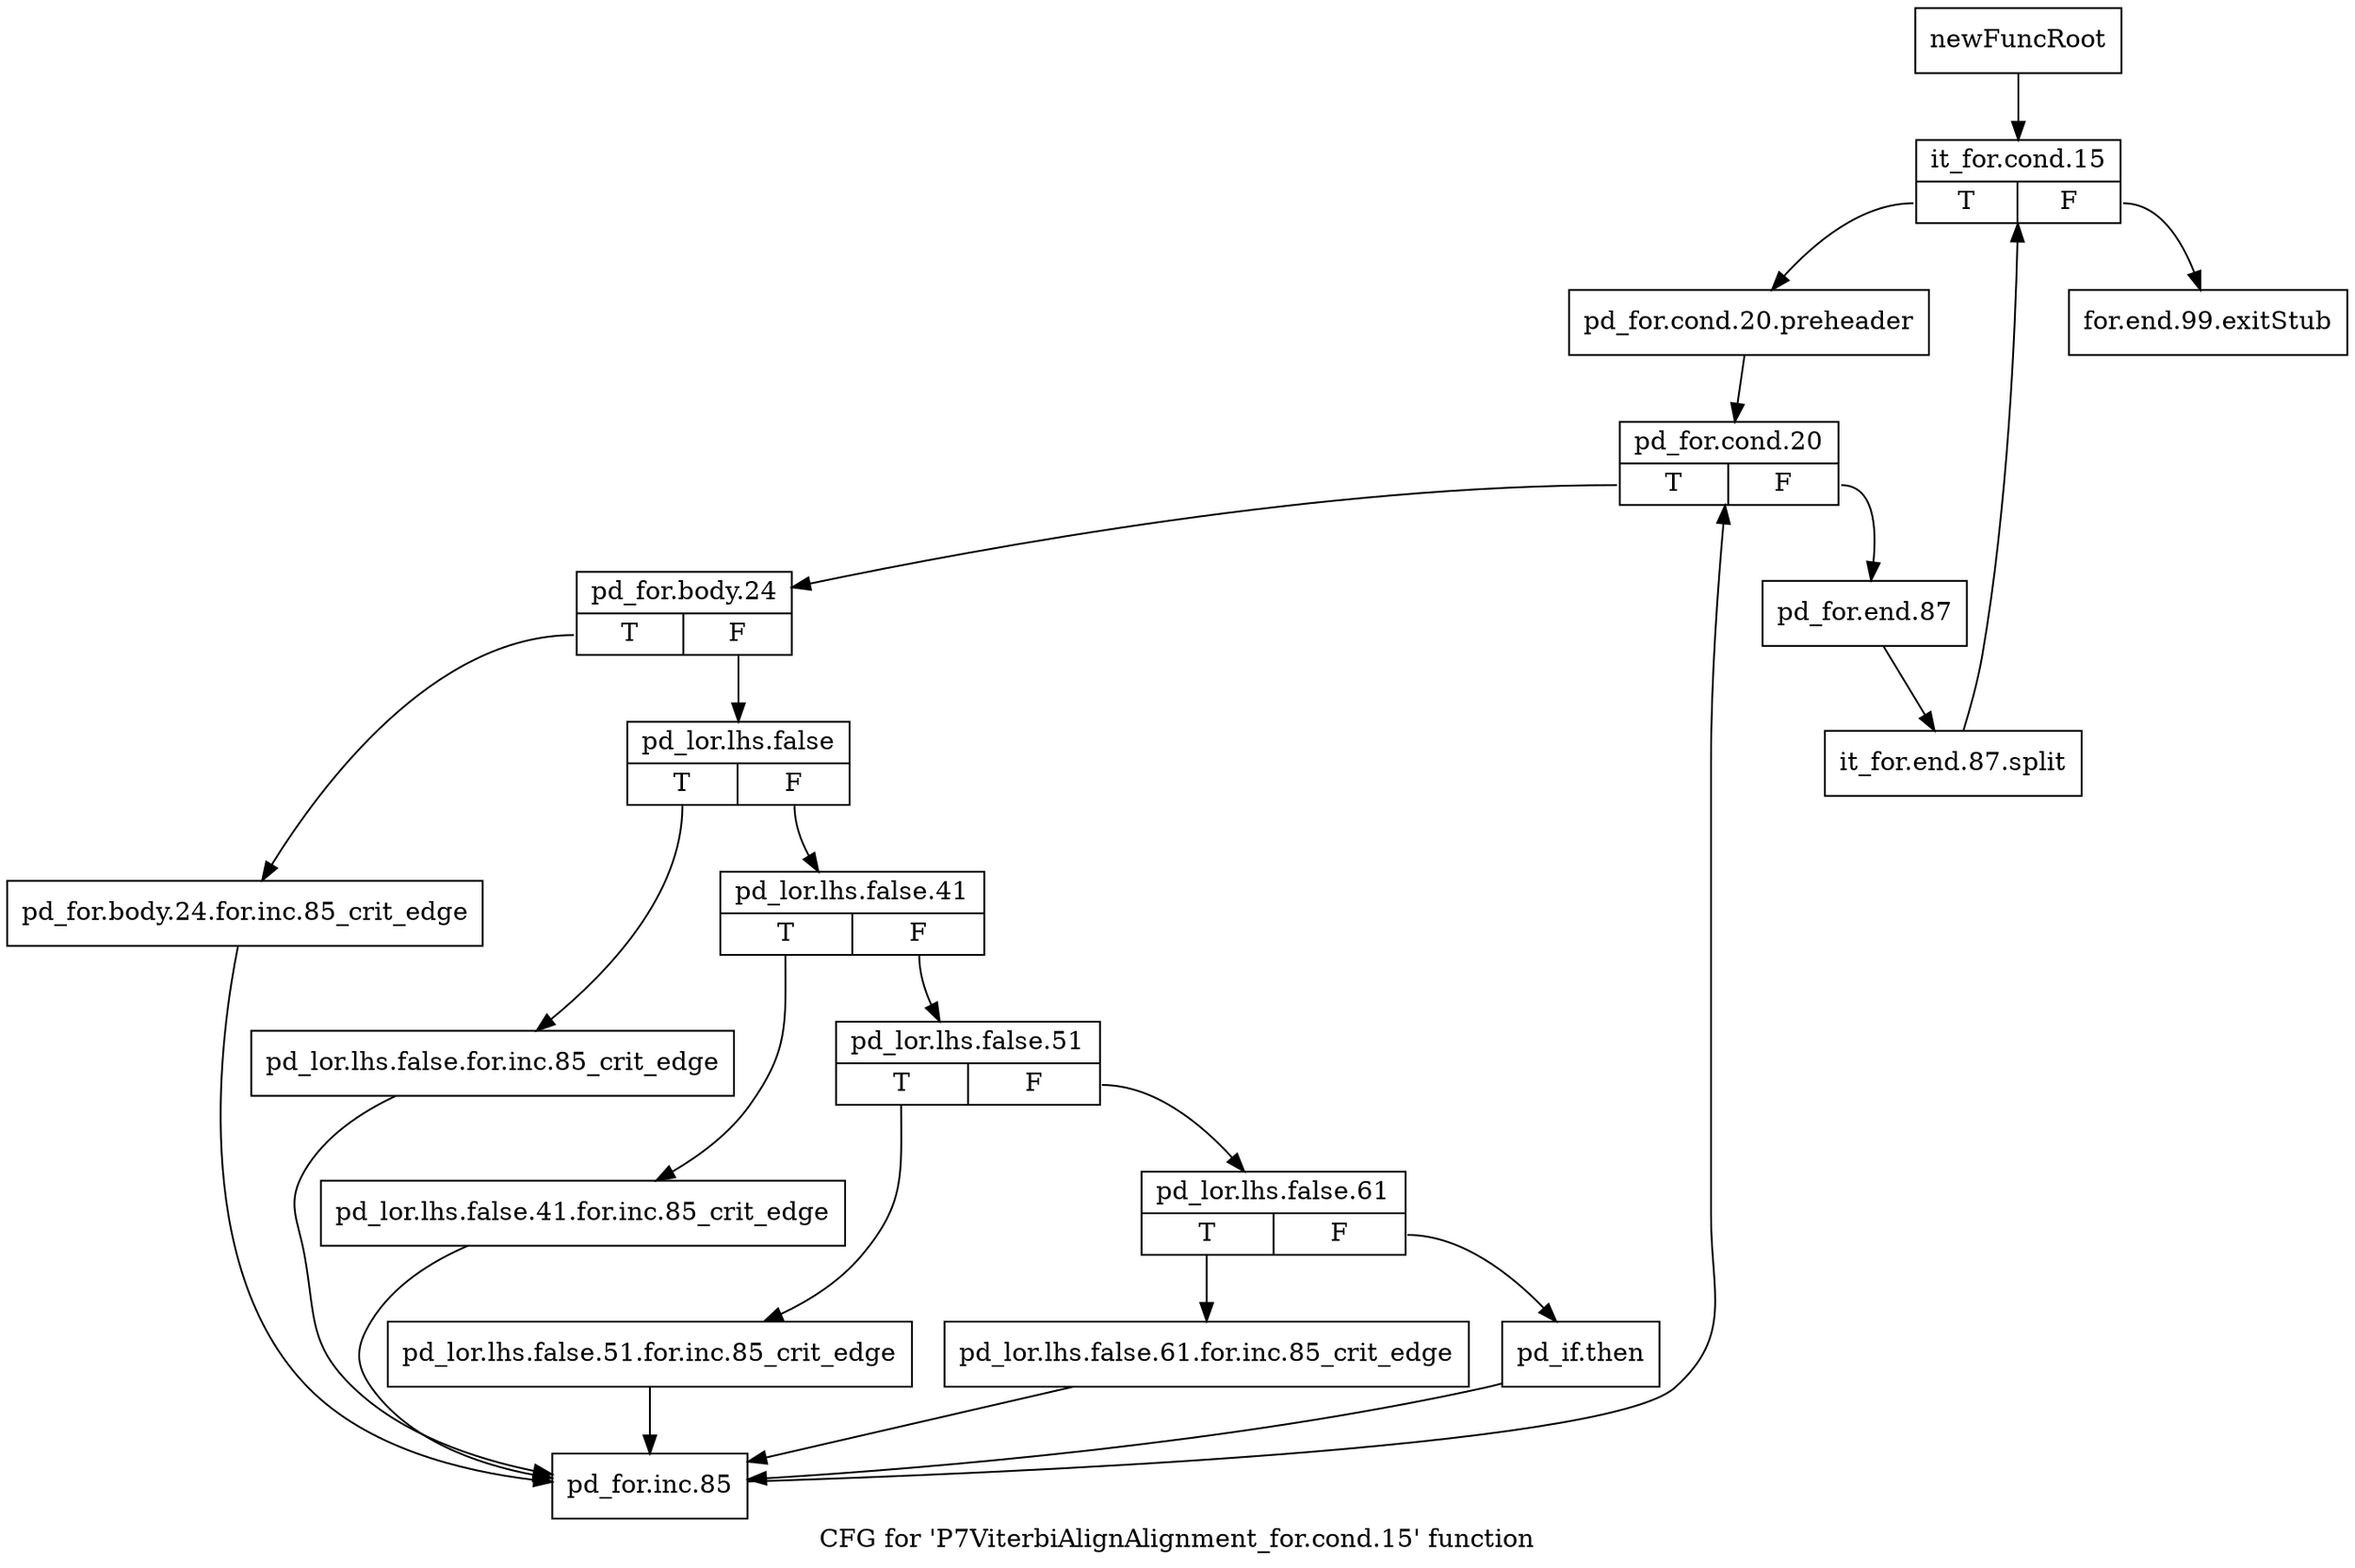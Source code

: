 digraph "CFG for 'P7ViterbiAlignAlignment_for.cond.15' function" {
	label="CFG for 'P7ViterbiAlignAlignment_for.cond.15' function";

	Node0x2fafbc0 [shape=record,label="{newFuncRoot}"];
	Node0x2fafbc0 -> Node0x2fafc60;
	Node0x2fafc10 [shape=record,label="{for.end.99.exitStub}"];
	Node0x2fafc60 [shape=record,label="{it_for.cond.15|{<s0>T|<s1>F}}"];
	Node0x2fafc60:s0 -> Node0x2fafcb0;
	Node0x2fafc60:s1 -> Node0x2fafc10;
	Node0x2fafcb0 [shape=record,label="{pd_for.cond.20.preheader}"];
	Node0x2fafcb0 -> Node0x2fafd00;
	Node0x2fafd00 [shape=record,label="{pd_for.cond.20|{<s0>T|<s1>F}}"];
	Node0x2fafd00:s0 -> Node0x2fafda0;
	Node0x2fafd00:s1 -> Node0x2fafd50;
	Node0x2fafd50 [shape=record,label="{pd_for.end.87}"];
	Node0x2fafd50 -> Node0x37de590;
	Node0x37de590 [shape=record,label="{it_for.end.87.split}"];
	Node0x37de590 -> Node0x2fafc60;
	Node0x2fafda0 [shape=record,label="{pd_for.body.24|{<s0>T|<s1>F}}"];
	Node0x2fafda0:s0 -> Node0x2fb00c0;
	Node0x2fafda0:s1 -> Node0x2fafdf0;
	Node0x2fafdf0 [shape=record,label="{pd_lor.lhs.false|{<s0>T|<s1>F}}"];
	Node0x2fafdf0:s0 -> Node0x2fb0070;
	Node0x2fafdf0:s1 -> Node0x2fafe40;
	Node0x2fafe40 [shape=record,label="{pd_lor.lhs.false.41|{<s0>T|<s1>F}}"];
	Node0x2fafe40:s0 -> Node0x2fb0020;
	Node0x2fafe40:s1 -> Node0x2fafe90;
	Node0x2fafe90 [shape=record,label="{pd_lor.lhs.false.51|{<s0>T|<s1>F}}"];
	Node0x2fafe90:s0 -> Node0x2faffd0;
	Node0x2fafe90:s1 -> Node0x2fafee0;
	Node0x2fafee0 [shape=record,label="{pd_lor.lhs.false.61|{<s0>T|<s1>F}}"];
	Node0x2fafee0:s0 -> Node0x2faff80;
	Node0x2fafee0:s1 -> Node0x2faff30;
	Node0x2faff30 [shape=record,label="{pd_if.then}"];
	Node0x2faff30 -> Node0x2fb0110;
	Node0x2faff80 [shape=record,label="{pd_lor.lhs.false.61.for.inc.85_crit_edge}"];
	Node0x2faff80 -> Node0x2fb0110;
	Node0x2faffd0 [shape=record,label="{pd_lor.lhs.false.51.for.inc.85_crit_edge}"];
	Node0x2faffd0 -> Node0x2fb0110;
	Node0x2fb0020 [shape=record,label="{pd_lor.lhs.false.41.for.inc.85_crit_edge}"];
	Node0x2fb0020 -> Node0x2fb0110;
	Node0x2fb0070 [shape=record,label="{pd_lor.lhs.false.for.inc.85_crit_edge}"];
	Node0x2fb0070 -> Node0x2fb0110;
	Node0x2fb00c0 [shape=record,label="{pd_for.body.24.for.inc.85_crit_edge}"];
	Node0x2fb00c0 -> Node0x2fb0110;
	Node0x2fb0110 [shape=record,label="{pd_for.inc.85}"];
	Node0x2fb0110 -> Node0x2fafd00;
}
